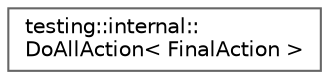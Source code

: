 digraph "Graphical Class Hierarchy"
{
 // LATEX_PDF_SIZE
  bgcolor="transparent";
  edge [fontname=Helvetica,fontsize=10,labelfontname=Helvetica,labelfontsize=10];
  node [fontname=Helvetica,fontsize=10,shape=box,height=0.2,width=0.4];
  rankdir="LR";
  Node0 [id="Node000000",label="testing::internal::\lDoAllAction\< FinalAction \>",height=0.2,width=0.4,color="grey40", fillcolor="white", style="filled",URL="$classtesting_1_1internal_1_1_do_all_action_3_01_final_action_01_4.html",tooltip=" "];
}
